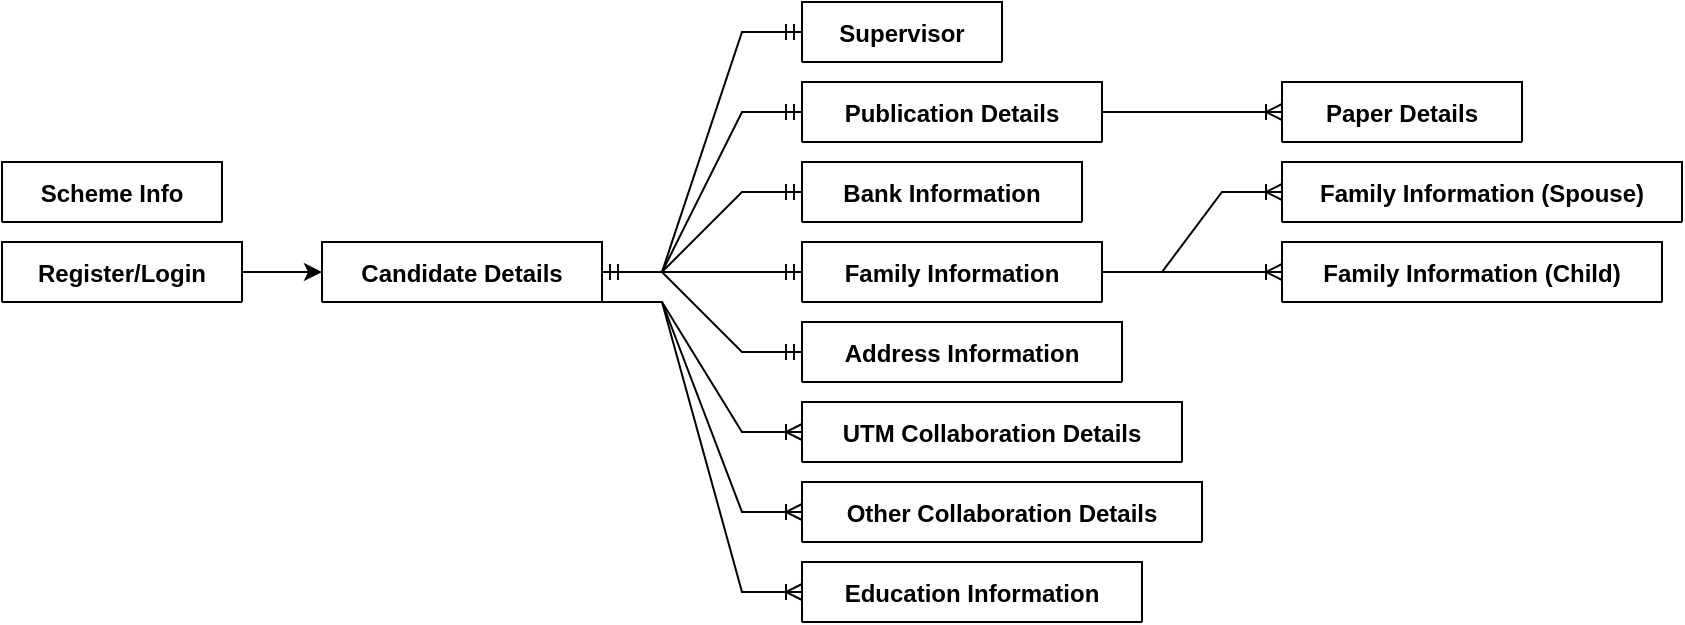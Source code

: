<mxfile version="20.2.6" type="github">
  <diagram id="R2lEEEUBdFMjLlhIrx00" name="Page-1">
    <mxGraphModel dx="1382" dy="795" grid="1" gridSize="10" guides="1" tooltips="1" connect="1" arrows="1" fold="1" page="1" pageScale="1" pageWidth="850" pageHeight="1100" math="0" shadow="0" extFonts="Permanent Marker^https://fonts.googleapis.com/css?family=Permanent+Marker">
      <root>
        <mxCell id="0" />
        <mxCell id="1" parent="0" />
        <mxCell id="C-vyLk0tnHw3VtMMgP7b-13" value="Candidate Details" style="shape=table;startSize=30;container=1;collapsible=1;childLayout=tableLayout;fixedRows=1;rowLines=0;fontStyle=1;align=center;resizeLast=1;" parent="1" vertex="1" collapsed="1">
          <mxGeometry x="165" y="160" width="140" height="30" as="geometry">
            <mxRectangle x="320" y="120" width="250" height="690" as="alternateBounds" />
          </mxGeometry>
        </mxCell>
        <mxCell id="C-vyLk0tnHw3VtMMgP7b-14" value="" style="shape=partialRectangle;collapsible=0;dropTarget=0;pointerEvents=0;fillColor=none;points=[[0,0.5],[1,0.5]];portConstraint=eastwest;top=0;left=0;right=0;bottom=1;" parent="C-vyLk0tnHw3VtMMgP7b-13" vertex="1">
          <mxGeometry y="30" width="250" height="30" as="geometry" />
        </mxCell>
        <mxCell id="C-vyLk0tnHw3VtMMgP7b-15" value="PK" style="shape=partialRectangle;overflow=hidden;connectable=0;fillColor=none;top=0;left=0;bottom=0;right=0;fontStyle=1;" parent="C-vyLk0tnHw3VtMMgP7b-14" vertex="1">
          <mxGeometry width="30" height="30" as="geometry">
            <mxRectangle width="30" height="30" as="alternateBounds" />
          </mxGeometry>
        </mxCell>
        <mxCell id="C-vyLk0tnHw3VtMMgP7b-16" value="id int NOT NULL " style="shape=partialRectangle;overflow=hidden;connectable=0;fillColor=none;top=0;left=0;bottom=0;right=0;align=left;spacingLeft=6;fontStyle=5;" parent="C-vyLk0tnHw3VtMMgP7b-14" vertex="1">
          <mxGeometry x="30" width="220" height="30" as="geometry">
            <mxRectangle width="220" height="30" as="alternateBounds" />
          </mxGeometry>
        </mxCell>
        <mxCell id="C-vyLk0tnHw3VtMMgP7b-17" value="" style="shape=partialRectangle;collapsible=0;dropTarget=0;pointerEvents=0;fillColor=none;points=[[0,0.5],[1,0.5]];portConstraint=eastwest;top=0;left=0;right=0;bottom=0;" parent="C-vyLk0tnHw3VtMMgP7b-13" vertex="1">
          <mxGeometry y="60" width="250" height="30" as="geometry" />
        </mxCell>
        <mxCell id="C-vyLk0tnHw3VtMMgP7b-18" value="FK1" style="shape=partialRectangle;overflow=hidden;connectable=0;fillColor=none;top=0;left=0;bottom=0;right=0;" parent="C-vyLk0tnHw3VtMMgP7b-17" vertex="1">
          <mxGeometry width="30" height="30" as="geometry">
            <mxRectangle width="30" height="30" as="alternateBounds" />
          </mxGeometry>
        </mxCell>
        <mxCell id="C-vyLk0tnHw3VtMMgP7b-19" value="register_id int(20) NOT NULL" style="shape=partialRectangle;overflow=hidden;connectable=0;fillColor=none;top=0;left=0;bottom=0;right=0;align=left;spacingLeft=6;" parent="C-vyLk0tnHw3VtMMgP7b-17" vertex="1">
          <mxGeometry x="30" width="220" height="30" as="geometry">
            <mxRectangle width="220" height="30" as="alternateBounds" />
          </mxGeometry>
        </mxCell>
        <mxCell id="C-vyLk0tnHw3VtMMgP7b-20" value="" style="shape=partialRectangle;collapsible=0;dropTarget=0;pointerEvents=0;fillColor=none;points=[[0,0.5],[1,0.5]];portConstraint=eastwest;top=0;left=0;right=0;bottom=0;" parent="C-vyLk0tnHw3VtMMgP7b-13" vertex="1">
          <mxGeometry y="90" width="250" height="590" as="geometry" />
        </mxCell>
        <mxCell id="C-vyLk0tnHw3VtMMgP7b-21" value="" style="shape=partialRectangle;overflow=hidden;connectable=0;fillColor=none;top=0;left=0;bottom=0;right=0;" parent="C-vyLk0tnHw3VtMMgP7b-20" vertex="1">
          <mxGeometry width="30" height="590" as="geometry">
            <mxRectangle width="30" height="590" as="alternateBounds" />
          </mxGeometry>
        </mxCell>
        <mxCell id="C-vyLk0tnHw3VtMMgP7b-22" value="fullname varchar(255) NOT NULL&#xa;&#xa;ic_number varchar(15) NOT NULL&#xa;&#xa;nationality char(50) NOT NULL&#xa;&#xa;marital char(10) NOT NULL&#xa;&#xa;birth_place varchar(50) NOT NULL&#xa;&#xa;birth_date date NOT NULL&#xa;&#xa;gender char(10) NOT NULL&#xa;&#xa;email_1 varchar(255) NOT NULL&#xa;&#xa;email_2 varchar(255) NOT NULL&#xa;&#xa;tel_office varchar(20) NULL&#xa;&#xa;tel_phone varchar(20) NOT NULL&#xa;&#xa;mail_addr char(255) NOT NULL&#xa;&#xa;coe_rg char(255) NOT NULL&#xa;&#xa;phd_field char(255) NOT NULL&#xa;&#xa;project_title char(255) NOT NULL&#xa;&#xa;visit_datestart date NULL&#xa;&#xa;visit_dateend date NULL&#xa;&#xa;hired_malaysia bit(1) NOT NULL&#xa;&#xa;hired_datestart date NULL&#xa;&#xa;hired_dateend date NULL&#xa;&#xa;last_employer char(255) NULL" style="shape=partialRectangle;overflow=hidden;connectable=0;fillColor=none;top=0;left=0;bottom=0;right=0;align=left;spacingLeft=6;" parent="C-vyLk0tnHw3VtMMgP7b-20" vertex="1">
          <mxGeometry x="30" width="220" height="590" as="geometry">
            <mxRectangle width="220" height="590" as="alternateBounds" />
          </mxGeometry>
        </mxCell>
        <mxCell id="C-vyLk0tnHw3VtMMgP7b-23" value="Register/Login" style="shape=table;startSize=30;container=1;collapsible=1;childLayout=tableLayout;fixedRows=1;rowLines=0;fontStyle=1;align=center;resizeLast=1;" parent="1" vertex="1" collapsed="1">
          <mxGeometry x="5" y="160" width="120" height="30" as="geometry">
            <mxRectangle x="40" y="120" width="250" height="170" as="alternateBounds" />
          </mxGeometry>
        </mxCell>
        <mxCell id="C-vyLk0tnHw3VtMMgP7b-24" value="" style="shape=partialRectangle;collapsible=0;dropTarget=0;pointerEvents=0;fillColor=none;points=[[0,0.5],[1,0.5]];portConstraint=eastwest;top=0;left=0;right=0;bottom=1;" parent="C-vyLk0tnHw3VtMMgP7b-23" vertex="1">
          <mxGeometry y="30" width="250" height="30" as="geometry" />
        </mxCell>
        <mxCell id="C-vyLk0tnHw3VtMMgP7b-25" value="PK" style="shape=partialRectangle;overflow=hidden;connectable=0;fillColor=none;top=0;left=0;bottom=0;right=0;fontStyle=1;" parent="C-vyLk0tnHw3VtMMgP7b-24" vertex="1">
          <mxGeometry width="30" height="30" as="geometry">
            <mxRectangle width="30" height="30" as="alternateBounds" />
          </mxGeometry>
        </mxCell>
        <mxCell id="C-vyLk0tnHw3VtMMgP7b-26" value="id int NOT NULL " style="shape=partialRectangle;overflow=hidden;connectable=0;fillColor=none;top=0;left=0;bottom=0;right=0;align=left;spacingLeft=6;fontStyle=5;" parent="C-vyLk0tnHw3VtMMgP7b-24" vertex="1">
          <mxGeometry x="30" width="220" height="30" as="geometry">
            <mxRectangle width="220" height="30" as="alternateBounds" />
          </mxGeometry>
        </mxCell>
        <mxCell id="C-vyLk0tnHw3VtMMgP7b-27" value="" style="shape=partialRectangle;collapsible=0;dropTarget=0;pointerEvents=0;fillColor=none;points=[[0,0.5],[1,0.5]];portConstraint=eastwest;top=0;left=0;right=0;bottom=0;" parent="C-vyLk0tnHw3VtMMgP7b-23" vertex="1">
          <mxGeometry y="60" width="250" height="100" as="geometry" />
        </mxCell>
        <mxCell id="C-vyLk0tnHw3VtMMgP7b-28" value="" style="shape=partialRectangle;overflow=hidden;connectable=0;fillColor=none;top=0;left=0;bottom=0;right=0;" parent="C-vyLk0tnHw3VtMMgP7b-27" vertex="1">
          <mxGeometry width="30" height="100" as="geometry">
            <mxRectangle width="30" height="100" as="alternateBounds" />
          </mxGeometry>
        </mxCell>
        <mxCell id="C-vyLk0tnHw3VtMMgP7b-29" value="username varchar(50) NOT NULL&#xa;&#xa;password varchar(255) NOT NULL&#xa;&#xa;svstaffno int(6) NOT NULL" style="shape=partialRectangle;overflow=hidden;connectable=0;fillColor=none;top=0;left=0;bottom=0;right=0;align=left;spacingLeft=6;" parent="C-vyLk0tnHw3VtMMgP7b-27" vertex="1">
          <mxGeometry x="30" width="220" height="100" as="geometry">
            <mxRectangle width="220" height="100" as="alternateBounds" />
          </mxGeometry>
        </mxCell>
        <mxCell id="Tg3tCqWO-wnEFZZeCLN1-35" style="edgeStyle=orthogonalEdgeStyle;rounded=0;orthogonalLoop=1;jettySize=auto;html=1;exitX=1;exitY=0.5;exitDx=0;exitDy=0;entryX=0;entryY=0.5;entryDx=0;entryDy=0;" parent="1" source="C-vyLk0tnHw3VtMMgP7b-24" target="C-vyLk0tnHw3VtMMgP7b-14" edge="1">
          <mxGeometry relative="1" as="geometry">
            <mxPoint x="145" y="205" as="targetPoint" />
          </mxGeometry>
        </mxCell>
        <mxCell id="Tg3tCqWO-wnEFZZeCLN1-54" value="UTM Collaboration Details" style="shape=table;startSize=30;container=1;collapsible=1;childLayout=tableLayout;fixedRows=1;rowLines=0;fontStyle=1;align=center;resizeLast=1;" parent="1" vertex="1" collapsed="1">
          <mxGeometry x="405" y="240" width="190" height="30" as="geometry">
            <mxRectangle x="640" y="120" width="250" height="180" as="alternateBounds" />
          </mxGeometry>
        </mxCell>
        <mxCell id="Tg3tCqWO-wnEFZZeCLN1-55" value="" style="shape=partialRectangle;collapsible=0;dropTarget=0;pointerEvents=0;fillColor=none;points=[[0,0.5],[1,0.5]];portConstraint=eastwest;top=0;left=0;right=0;bottom=1;" parent="Tg3tCqWO-wnEFZZeCLN1-54" vertex="1">
          <mxGeometry y="30" width="250" height="30" as="geometry" />
        </mxCell>
        <mxCell id="Tg3tCqWO-wnEFZZeCLN1-56" value="PK" style="shape=partialRectangle;overflow=hidden;connectable=0;fillColor=none;top=0;left=0;bottom=0;right=0;fontStyle=1;" parent="Tg3tCqWO-wnEFZZeCLN1-55" vertex="1">
          <mxGeometry width="30" height="30" as="geometry">
            <mxRectangle width="30" height="30" as="alternateBounds" />
          </mxGeometry>
        </mxCell>
        <mxCell id="Tg3tCqWO-wnEFZZeCLN1-57" value="utmcollab_info int NOT NULL " style="shape=partialRectangle;overflow=hidden;connectable=0;fillColor=none;top=0;left=0;bottom=0;right=0;align=left;spacingLeft=6;fontStyle=5;" parent="Tg3tCqWO-wnEFZZeCLN1-55" vertex="1">
          <mxGeometry x="30" width="220" height="30" as="geometry">
            <mxRectangle width="220" height="30" as="alternateBounds" />
          </mxGeometry>
        </mxCell>
        <mxCell id="Tg3tCqWO-wnEFZZeCLN1-58" value="" style="shape=partialRectangle;collapsible=0;dropTarget=0;pointerEvents=0;fillColor=none;points=[[0,0.5],[1,0.5]];portConstraint=eastwest;top=0;left=0;right=0;bottom=0;" parent="Tg3tCqWO-wnEFZZeCLN1-54" vertex="1">
          <mxGeometry y="60" width="250" height="30" as="geometry" />
        </mxCell>
        <mxCell id="Tg3tCqWO-wnEFZZeCLN1-59" value="FK1" style="shape=partialRectangle;overflow=hidden;connectable=0;fillColor=none;top=0;left=0;bottom=0;right=0;" parent="Tg3tCqWO-wnEFZZeCLN1-58" vertex="1">
          <mxGeometry width="30" height="30" as="geometry">
            <mxRectangle width="30" height="30" as="alternateBounds" />
          </mxGeometry>
        </mxCell>
        <mxCell id="Tg3tCqWO-wnEFZZeCLN1-60" value="register_id int(20) NOT NULL" style="shape=partialRectangle;overflow=hidden;connectable=0;fillColor=none;top=0;left=0;bottom=0;right=0;align=left;spacingLeft=6;" parent="Tg3tCqWO-wnEFZZeCLN1-58" vertex="1">
          <mxGeometry x="30" width="220" height="30" as="geometry">
            <mxRectangle width="220" height="30" as="alternateBounds" />
          </mxGeometry>
        </mxCell>
        <mxCell id="Tg3tCqWO-wnEFZZeCLN1-61" value="" style="shape=partialRectangle;collapsible=0;dropTarget=0;pointerEvents=0;fillColor=none;points=[[0,0.5],[1,0.5]];portConstraint=eastwest;top=0;left=0;right=0;bottom=0;" parent="Tg3tCqWO-wnEFZZeCLN1-54" vertex="1">
          <mxGeometry y="90" width="250" height="80" as="geometry" />
        </mxCell>
        <mxCell id="Tg3tCqWO-wnEFZZeCLN1-62" value="" style="shape=partialRectangle;overflow=hidden;connectable=0;fillColor=none;top=0;left=0;bottom=0;right=0;" parent="Tg3tCqWO-wnEFZZeCLN1-61" vertex="1">
          <mxGeometry width="30" height="80" as="geometry">
            <mxRectangle width="30" height="80" as="alternateBounds" />
          </mxGeometry>
        </mxCell>
        <mxCell id="Tg3tCqWO-wnEFZZeCLN1-63" value="utm_staffname varchar(255) NOT NULL&#xa;&#xa;collab_type varchar(50) NOT NULL&#xa;&#xa;collab_desc varchar(255) NULL" style="shape=partialRectangle;overflow=hidden;connectable=0;fillColor=none;top=0;left=0;bottom=0;right=0;align=left;spacingLeft=6;" parent="Tg3tCqWO-wnEFZZeCLN1-61" vertex="1">
          <mxGeometry x="30" width="220" height="80" as="geometry">
            <mxRectangle width="220" height="80" as="alternateBounds" />
          </mxGeometry>
        </mxCell>
        <mxCell id="Tg3tCqWO-wnEFZZeCLN1-66" value="Other Collaboration Details" style="shape=table;startSize=30;container=1;collapsible=1;childLayout=tableLayout;fixedRows=1;rowLines=0;fontStyle=1;align=center;resizeLast=1;" parent="1" vertex="1" collapsed="1">
          <mxGeometry x="405" y="280" width="200" height="30" as="geometry">
            <mxRectangle x="730" y="380" width="250" height="150" as="alternateBounds" />
          </mxGeometry>
        </mxCell>
        <mxCell id="Tg3tCqWO-wnEFZZeCLN1-67" value="" style="shape=partialRectangle;collapsible=0;dropTarget=0;pointerEvents=0;fillColor=none;points=[[0,0.5],[1,0.5]];portConstraint=eastwest;top=0;left=0;right=0;bottom=1;" parent="Tg3tCqWO-wnEFZZeCLN1-66" vertex="1">
          <mxGeometry y="30" width="250" height="30" as="geometry" />
        </mxCell>
        <mxCell id="Tg3tCqWO-wnEFZZeCLN1-68" value="PK" style="shape=partialRectangle;overflow=hidden;connectable=0;fillColor=none;top=0;left=0;bottom=0;right=0;fontStyle=1;" parent="Tg3tCqWO-wnEFZZeCLN1-67" vertex="1">
          <mxGeometry width="30" height="30" as="geometry">
            <mxRectangle width="30" height="30" as="alternateBounds" />
          </mxGeometry>
        </mxCell>
        <mxCell id="Tg3tCqWO-wnEFZZeCLN1-69" value="collab_info int NOT NULL " style="shape=partialRectangle;overflow=hidden;connectable=0;fillColor=none;top=0;left=0;bottom=0;right=0;align=left;spacingLeft=6;fontStyle=5;" parent="Tg3tCqWO-wnEFZZeCLN1-67" vertex="1">
          <mxGeometry x="30" width="220" height="30" as="geometry">
            <mxRectangle width="220" height="30" as="alternateBounds" />
          </mxGeometry>
        </mxCell>
        <mxCell id="Tg3tCqWO-wnEFZZeCLN1-70" value="" style="shape=partialRectangle;collapsible=0;dropTarget=0;pointerEvents=0;fillColor=none;points=[[0,0.5],[1,0.5]];portConstraint=eastwest;top=0;left=0;right=0;bottom=0;" parent="Tg3tCqWO-wnEFZZeCLN1-66" vertex="1">
          <mxGeometry y="60" width="250" height="30" as="geometry" />
        </mxCell>
        <mxCell id="Tg3tCqWO-wnEFZZeCLN1-71" value="FK1" style="shape=partialRectangle;overflow=hidden;connectable=0;fillColor=none;top=0;left=0;bottom=0;right=0;" parent="Tg3tCqWO-wnEFZZeCLN1-70" vertex="1">
          <mxGeometry width="30" height="30" as="geometry">
            <mxRectangle width="30" height="30" as="alternateBounds" />
          </mxGeometry>
        </mxCell>
        <mxCell id="Tg3tCqWO-wnEFZZeCLN1-72" value="register_id int(20) NOT NULL" style="shape=partialRectangle;overflow=hidden;connectable=0;fillColor=none;top=0;left=0;bottom=0;right=0;align=left;spacingLeft=6;" parent="Tg3tCqWO-wnEFZZeCLN1-70" vertex="1">
          <mxGeometry x="30" width="220" height="30" as="geometry">
            <mxRectangle width="220" height="30" as="alternateBounds" />
          </mxGeometry>
        </mxCell>
        <mxCell id="Tg3tCqWO-wnEFZZeCLN1-73" value="" style="shape=partialRectangle;collapsible=0;dropTarget=0;pointerEvents=0;fillColor=none;points=[[0,0.5],[1,0.5]];portConstraint=eastwest;top=0;left=0;right=0;bottom=0;" parent="Tg3tCqWO-wnEFZZeCLN1-66" vertex="1">
          <mxGeometry y="90" width="250" height="50" as="geometry" />
        </mxCell>
        <mxCell id="Tg3tCqWO-wnEFZZeCLN1-74" value="" style="shape=partialRectangle;overflow=hidden;connectable=0;fillColor=none;top=0;left=0;bottom=0;right=0;" parent="Tg3tCqWO-wnEFZZeCLN1-73" vertex="1">
          <mxGeometry width="30" height="50" as="geometry">
            <mxRectangle width="30" height="50" as="alternateBounds" />
          </mxGeometry>
        </mxCell>
        <mxCell id="Tg3tCqWO-wnEFZZeCLN1-75" value="collab_type char(50) NOT NULL&#xa;&#xa;agency_name char(50) NOT NULL" style="shape=partialRectangle;overflow=hidden;connectable=0;fillColor=none;top=0;left=0;bottom=0;right=0;align=left;spacingLeft=6;" parent="Tg3tCqWO-wnEFZZeCLN1-73" vertex="1">
          <mxGeometry x="30" width="220" height="50" as="geometry">
            <mxRectangle width="220" height="50" as="alternateBounds" />
          </mxGeometry>
        </mxCell>
        <mxCell id="Tg3tCqWO-wnEFZZeCLN1-78" value="Supervisor" style="shape=table;startSize=30;container=1;collapsible=1;childLayout=tableLayout;fixedRows=1;rowLines=0;fontStyle=1;align=center;resizeLast=1;" parent="1" vertex="1" collapsed="1">
          <mxGeometry x="405" y="40" width="100" height="30" as="geometry">
            <mxRectangle x="640" y="520" width="250" height="320" as="alternateBounds" />
          </mxGeometry>
        </mxCell>
        <mxCell id="Tg3tCqWO-wnEFZZeCLN1-79" value="" style="shape=partialRectangle;collapsible=0;dropTarget=0;pointerEvents=0;fillColor=none;points=[[0,0.5],[1,0.5]];portConstraint=eastwest;top=0;left=0;right=0;bottom=1;" parent="Tg3tCqWO-wnEFZZeCLN1-78" vertex="1">
          <mxGeometry y="30" width="250" height="30" as="geometry" />
        </mxCell>
        <mxCell id="Tg3tCqWO-wnEFZZeCLN1-80" value="PK" style="shape=partialRectangle;overflow=hidden;connectable=0;fillColor=none;top=0;left=0;bottom=0;right=0;fontStyle=1;" parent="Tg3tCqWO-wnEFZZeCLN1-79" vertex="1">
          <mxGeometry width="30" height="30" as="geometry">
            <mxRectangle width="30" height="30" as="alternateBounds" />
          </mxGeometry>
        </mxCell>
        <mxCell id="Tg3tCqWO-wnEFZZeCLN1-81" value="sv_id int NOT NULL " style="shape=partialRectangle;overflow=hidden;connectable=0;fillColor=none;top=0;left=0;bottom=0;right=0;align=left;spacingLeft=6;fontStyle=5;" parent="Tg3tCqWO-wnEFZZeCLN1-79" vertex="1">
          <mxGeometry x="30" width="220" height="30" as="geometry">
            <mxRectangle width="220" height="30" as="alternateBounds" />
          </mxGeometry>
        </mxCell>
        <mxCell id="Tg3tCqWO-wnEFZZeCLN1-82" value="" style="shape=partialRectangle;collapsible=0;dropTarget=0;pointerEvents=0;fillColor=none;points=[[0,0.5],[1,0.5]];portConstraint=eastwest;top=0;left=0;right=0;bottom=0;" parent="Tg3tCqWO-wnEFZZeCLN1-78" vertex="1">
          <mxGeometry y="60" width="250" height="30" as="geometry" />
        </mxCell>
        <mxCell id="Tg3tCqWO-wnEFZZeCLN1-83" value="FK1" style="shape=partialRectangle;overflow=hidden;connectable=0;fillColor=none;top=0;left=0;bottom=0;right=0;" parent="Tg3tCqWO-wnEFZZeCLN1-82" vertex="1">
          <mxGeometry width="30" height="30" as="geometry">
            <mxRectangle width="30" height="30" as="alternateBounds" />
          </mxGeometry>
        </mxCell>
        <mxCell id="Tg3tCqWO-wnEFZZeCLN1-84" value="register_id int(20) NOT NULL" style="shape=partialRectangle;overflow=hidden;connectable=0;fillColor=none;top=0;left=0;bottom=0;right=0;align=left;spacingLeft=6;" parent="Tg3tCqWO-wnEFZZeCLN1-82" vertex="1">
          <mxGeometry x="30" width="220" height="30" as="geometry">
            <mxRectangle width="220" height="30" as="alternateBounds" />
          </mxGeometry>
        </mxCell>
        <mxCell id="Tg3tCqWO-wnEFZZeCLN1-85" value="" style="shape=partialRectangle;collapsible=0;dropTarget=0;pointerEvents=0;fillColor=none;points=[[0,0.5],[1,0.5]];portConstraint=eastwest;top=0;left=0;right=0;bottom=0;" parent="Tg3tCqWO-wnEFZZeCLN1-78" vertex="1">
          <mxGeometry y="90" width="250" height="220" as="geometry" />
        </mxCell>
        <mxCell id="Tg3tCqWO-wnEFZZeCLN1-86" value="" style="shape=partialRectangle;overflow=hidden;connectable=0;fillColor=none;top=0;left=0;bottom=0;right=0;" parent="Tg3tCqWO-wnEFZZeCLN1-85" vertex="1">
          <mxGeometry width="30" height="220" as="geometry">
            <mxRectangle width="30" height="220" as="alternateBounds" />
          </mxGeometry>
        </mxCell>
        <mxCell id="Tg3tCqWO-wnEFZZeCLN1-87" value="svstaffno int(6) NOT NULL&#xa;&#xa;sv_name varchar(255) NOT NULL&#xa;&#xa;sv_position varchar(255) NOT NULL&#xa;&#xa;sv_contact int(15) NOT NULL&#xa;&#xa;sv_email varchar(255) NOT NULL&#xa;&#xa;faculty varchar(255) NULL&#xa;&#xa;sv_coe varchar(255) NULL&#xa;&#xa;sv_rg varchar(255) NULL" style="shape=partialRectangle;overflow=hidden;connectable=0;fillColor=none;top=0;left=0;bottom=0;right=0;align=left;spacingLeft=6;" parent="Tg3tCqWO-wnEFZZeCLN1-85" vertex="1">
          <mxGeometry x="30" width="220" height="220" as="geometry">
            <mxRectangle width="220" height="220" as="alternateBounds" />
          </mxGeometry>
        </mxCell>
        <mxCell id="Tg3tCqWO-wnEFZZeCLN1-118" value="Education Information" style="shape=table;startSize=30;container=1;collapsible=1;childLayout=tableLayout;fixedRows=1;rowLines=0;fontStyle=1;align=center;resizeLast=1;" parent="1" vertex="1" collapsed="1">
          <mxGeometry x="405" y="320" width="170" height="30" as="geometry">
            <mxRectangle x="560" y="280" width="250" height="370" as="alternateBounds" />
          </mxGeometry>
        </mxCell>
        <mxCell id="Tg3tCqWO-wnEFZZeCLN1-119" value="" style="shape=partialRectangle;collapsible=0;dropTarget=0;pointerEvents=0;fillColor=none;points=[[0,0.5],[1,0.5]];portConstraint=eastwest;top=0;left=0;right=0;bottom=1;" parent="Tg3tCqWO-wnEFZZeCLN1-118" vertex="1">
          <mxGeometry y="30" width="250" height="30" as="geometry" />
        </mxCell>
        <mxCell id="Tg3tCqWO-wnEFZZeCLN1-120" value="PK" style="shape=partialRectangle;overflow=hidden;connectable=0;fillColor=none;top=0;left=0;bottom=0;right=0;fontStyle=1;" parent="Tg3tCqWO-wnEFZZeCLN1-119" vertex="1">
          <mxGeometry width="30" height="30" as="geometry">
            <mxRectangle width="30" height="30" as="alternateBounds" />
          </mxGeometry>
        </mxCell>
        <mxCell id="Tg3tCqWO-wnEFZZeCLN1-121" value="education_id NOT NULL " style="shape=partialRectangle;overflow=hidden;connectable=0;fillColor=none;top=0;left=0;bottom=0;right=0;align=left;spacingLeft=6;fontStyle=5;" parent="Tg3tCqWO-wnEFZZeCLN1-119" vertex="1">
          <mxGeometry x="30" width="220" height="30" as="geometry">
            <mxRectangle width="220" height="30" as="alternateBounds" />
          </mxGeometry>
        </mxCell>
        <mxCell id="Tg3tCqWO-wnEFZZeCLN1-122" value="" style="shape=partialRectangle;collapsible=0;dropTarget=0;pointerEvents=0;fillColor=none;points=[[0,0.5],[1,0.5]];portConstraint=eastwest;top=0;left=0;right=0;bottom=0;" parent="Tg3tCqWO-wnEFZZeCLN1-118" vertex="1">
          <mxGeometry y="60" width="250" height="30" as="geometry" />
        </mxCell>
        <mxCell id="Tg3tCqWO-wnEFZZeCLN1-123" value="FK1" style="shape=partialRectangle;overflow=hidden;connectable=0;fillColor=none;top=0;left=0;bottom=0;right=0;" parent="Tg3tCqWO-wnEFZZeCLN1-122" vertex="1">
          <mxGeometry width="30" height="30" as="geometry">
            <mxRectangle width="30" height="30" as="alternateBounds" />
          </mxGeometry>
        </mxCell>
        <mxCell id="Tg3tCqWO-wnEFZZeCLN1-124" value="register_id int(20) NOT NULL" style="shape=partialRectangle;overflow=hidden;connectable=0;fillColor=none;top=0;left=0;bottom=0;right=0;align=left;spacingLeft=6;" parent="Tg3tCqWO-wnEFZZeCLN1-122" vertex="1">
          <mxGeometry x="30" width="220" height="30" as="geometry">
            <mxRectangle width="220" height="30" as="alternateBounds" />
          </mxGeometry>
        </mxCell>
        <mxCell id="Tg3tCqWO-wnEFZZeCLN1-125" value="" style="shape=partialRectangle;collapsible=0;dropTarget=0;pointerEvents=0;fillColor=none;points=[[0,0.5],[1,0.5]];portConstraint=eastwest;top=0;left=0;right=0;bottom=0;" parent="Tg3tCqWO-wnEFZZeCLN1-118" vertex="1">
          <mxGeometry y="90" width="250" height="270" as="geometry" />
        </mxCell>
        <mxCell id="Tg3tCqWO-wnEFZZeCLN1-126" value="" style="shape=partialRectangle;overflow=hidden;connectable=0;fillColor=none;top=0;left=0;bottom=0;right=0;" parent="Tg3tCqWO-wnEFZZeCLN1-125" vertex="1">
          <mxGeometry width="30" height="270" as="geometry">
            <mxRectangle width="30" height="270" as="alternateBounds" />
          </mxGeometry>
        </mxCell>
        <mxCell id="Tg3tCqWO-wnEFZZeCLN1-127" value="institute_name varchar(50) NOT NULL&#xa;&#xa;edu_lvl varchar(50) NOT NULL&#xa;&#xa;specialize varchar(50) NOT NULL&#xa;&#xa;cgpa float(4) NOT NULL&#xa;&#xa;grade char(2) NOT NULL&#xa;&#xa;conferm_date date NOT NULL&#xa;&#xa;study_start date NOT NULL&#xa;&#xa;study_end date NOT NULL&#xa;&#xa;major varchar(255) NOT NULL&#xa;&#xa;minor varchar(255) NOT NULL" style="shape=partialRectangle;overflow=hidden;connectable=0;fillColor=none;top=0;left=0;bottom=0;right=0;align=left;spacingLeft=6;" parent="Tg3tCqWO-wnEFZZeCLN1-125" vertex="1">
          <mxGeometry x="30" width="220" height="270" as="geometry">
            <mxRectangle width="220" height="270" as="alternateBounds" />
          </mxGeometry>
        </mxCell>
        <mxCell id="Tg3tCqWO-wnEFZZeCLN1-129" value="Address Information" style="shape=table;startSize=30;container=1;collapsible=1;childLayout=tableLayout;fixedRows=1;rowLines=0;fontStyle=1;align=center;resizeLast=1;" parent="1" vertex="1" collapsed="1">
          <mxGeometry x="405" y="200" width="160" height="30" as="geometry">
            <mxRectangle x="1320" y="320" width="270" height="670" as="alternateBounds" />
          </mxGeometry>
        </mxCell>
        <mxCell id="Tg3tCqWO-wnEFZZeCLN1-130" value="" style="shape=partialRectangle;collapsible=0;dropTarget=0;pointerEvents=0;fillColor=none;points=[[0,0.5],[1,0.5]];portConstraint=eastwest;top=0;left=0;right=0;bottom=1;" parent="Tg3tCqWO-wnEFZZeCLN1-129" vertex="1">
          <mxGeometry y="30" width="270" height="30" as="geometry" />
        </mxCell>
        <mxCell id="Tg3tCqWO-wnEFZZeCLN1-131" value="PK" style="shape=partialRectangle;overflow=hidden;connectable=0;fillColor=none;top=0;left=0;bottom=0;right=0;fontStyle=1;" parent="Tg3tCqWO-wnEFZZeCLN1-130" vertex="1">
          <mxGeometry width="30" height="30" as="geometry">
            <mxRectangle width="30" height="30" as="alternateBounds" />
          </mxGeometry>
        </mxCell>
        <mxCell id="Tg3tCqWO-wnEFZZeCLN1-132" value="addr_info char NOT NULL " style="shape=partialRectangle;overflow=hidden;connectable=0;fillColor=none;top=0;left=0;bottom=0;right=0;align=left;spacingLeft=6;fontStyle=5;" parent="Tg3tCqWO-wnEFZZeCLN1-130" vertex="1">
          <mxGeometry x="30" width="240" height="30" as="geometry">
            <mxRectangle width="240" height="30" as="alternateBounds" />
          </mxGeometry>
        </mxCell>
        <mxCell id="Tg3tCqWO-wnEFZZeCLN1-133" value="" style="shape=partialRectangle;collapsible=0;dropTarget=0;pointerEvents=0;fillColor=none;points=[[0,0.5],[1,0.5]];portConstraint=eastwest;top=0;left=0;right=0;bottom=0;" parent="Tg3tCqWO-wnEFZZeCLN1-129" vertex="1">
          <mxGeometry y="60" width="270" height="30" as="geometry" />
        </mxCell>
        <mxCell id="Tg3tCqWO-wnEFZZeCLN1-134" value="FK1" style="shape=partialRectangle;overflow=hidden;connectable=0;fillColor=none;top=0;left=0;bottom=0;right=0;" parent="Tg3tCqWO-wnEFZZeCLN1-133" vertex="1">
          <mxGeometry width="30" height="30" as="geometry">
            <mxRectangle width="30" height="30" as="alternateBounds" />
          </mxGeometry>
        </mxCell>
        <mxCell id="Tg3tCqWO-wnEFZZeCLN1-135" value="register_id int(20) NOT NULL" style="shape=partialRectangle;overflow=hidden;connectable=0;fillColor=none;top=0;left=0;bottom=0;right=0;align=left;spacingLeft=6;" parent="Tg3tCqWO-wnEFZZeCLN1-133" vertex="1">
          <mxGeometry x="30" width="240" height="30" as="geometry">
            <mxRectangle width="240" height="30" as="alternateBounds" />
          </mxGeometry>
        </mxCell>
        <mxCell id="Tg3tCqWO-wnEFZZeCLN1-136" value="" style="shape=partialRectangle;collapsible=0;dropTarget=0;pointerEvents=0;fillColor=none;points=[[0,0.5],[1,0.5]];portConstraint=eastwest;top=0;left=0;right=0;bottom=0;" parent="Tg3tCqWO-wnEFZZeCLN1-129" vertex="1">
          <mxGeometry y="90" width="270" height="570" as="geometry" />
        </mxCell>
        <mxCell id="Tg3tCqWO-wnEFZZeCLN1-137" value="" style="shape=partialRectangle;overflow=hidden;connectable=0;fillColor=none;top=0;left=0;bottom=0;right=0;" parent="Tg3tCqWO-wnEFZZeCLN1-136" vertex="1">
          <mxGeometry width="30" height="570" as="geometry">
            <mxRectangle width="30" height="570" as="alternateBounds" />
          </mxGeometry>
        </mxCell>
        <mxCell id="Tg3tCqWO-wnEFZZeCLN1-138" value="cp_addr varchar(255) NOT NULL&#xa;&#xa;cp_addr_district varchar(20) NOT NULL&#xa;&#xa;cp_addr_state varchar(50) NOT NULL&#xa;&#xa;cp_addr_postcode int(6) NOT NULL&#xa;&#xa;cp_addr_tel int(20) NULL&#xa;&#xa;p_addr_phone int(20) NOT NULL&#xa;&#xa;p_addr varchar(255) NOT NULL&#xa;&#xa;p_addr_district varchar(20) NOT NULL&#xa;&#xa;p_addr_state varchar(50) NOT NULL&#xa;&#xa;p_addr_postcode int(6) NOT NULL&#xa;&#xa;p_addr_tel int(20) NULL&#xa;&#xa;p_addr_phone int(20) NOT NULL&#xa;&#xa;emer_name varchar(50) NOT NULL&#xa;&#xa;emer_addr varchar(255) NOT NULL&#xa;&#xa;emer_addr_district varchar(50) NOT NULL&#xa;&#xa;emer_addr_state varchar(50) NOT NULL&#xa;&#xa;emer_addr_postcode int(6) NOT NULL&#xa;&#xa;emer_addr_tel int(20) NULL&#xa;&#xa;emer_addr_phone int(20) NOT NULL&#xa;&#xa;emer_relationship varchar(50) NOT NULL" style="shape=partialRectangle;overflow=hidden;connectable=0;fillColor=none;top=0;left=0;bottom=0;right=0;align=left;spacingLeft=6;" parent="Tg3tCqWO-wnEFZZeCLN1-136" vertex="1">
          <mxGeometry x="30" width="240" height="570" as="geometry">
            <mxRectangle width="240" height="570" as="alternateBounds" />
          </mxGeometry>
        </mxCell>
        <mxCell id="Tg3tCqWO-wnEFZZeCLN1-140" value="Family Information" style="shape=table;startSize=30;container=1;collapsible=1;childLayout=tableLayout;fixedRows=1;rowLines=0;fontStyle=1;align=center;resizeLast=1;" parent="1" vertex="1" collapsed="1">
          <mxGeometry x="405" y="160" width="150" height="30" as="geometry">
            <mxRectangle x="1320" y="120" width="260" height="160" as="alternateBounds" />
          </mxGeometry>
        </mxCell>
        <mxCell id="Tg3tCqWO-wnEFZZeCLN1-141" value="" style="shape=partialRectangle;collapsible=0;dropTarget=0;pointerEvents=0;fillColor=none;points=[[0,0.5],[1,0.5]];portConstraint=eastwest;top=0;left=0;right=0;bottom=1;" parent="Tg3tCqWO-wnEFZZeCLN1-140" vertex="1">
          <mxGeometry y="30" width="260" height="30" as="geometry" />
        </mxCell>
        <mxCell id="Tg3tCqWO-wnEFZZeCLN1-142" value="PK" style="shape=partialRectangle;overflow=hidden;connectable=0;fillColor=none;top=0;left=0;bottom=0;right=0;fontStyle=1;" parent="Tg3tCqWO-wnEFZZeCLN1-141" vertex="1">
          <mxGeometry width="30" height="30" as="geometry">
            <mxRectangle width="30" height="30" as="alternateBounds" />
          </mxGeometry>
        </mxCell>
        <mxCell id="Tg3tCqWO-wnEFZZeCLN1-143" value="family_id NULL" style="shape=partialRectangle;overflow=hidden;connectable=0;fillColor=none;top=0;left=0;bottom=0;right=0;align=left;spacingLeft=6;fontStyle=5;" parent="Tg3tCqWO-wnEFZZeCLN1-141" vertex="1">
          <mxGeometry x="30" width="230" height="30" as="geometry">
            <mxRectangle width="230" height="30" as="alternateBounds" />
          </mxGeometry>
        </mxCell>
        <mxCell id="Tg3tCqWO-wnEFZZeCLN1-144" value="" style="shape=partialRectangle;collapsible=0;dropTarget=0;pointerEvents=0;fillColor=none;points=[[0,0.5],[1,0.5]];portConstraint=eastwest;top=0;left=0;right=0;bottom=0;" parent="Tg3tCqWO-wnEFZZeCLN1-140" vertex="1">
          <mxGeometry y="60" width="260" height="30" as="geometry" />
        </mxCell>
        <mxCell id="Tg3tCqWO-wnEFZZeCLN1-145" value="FK1" style="shape=partialRectangle;overflow=hidden;connectable=0;fillColor=none;top=0;left=0;bottom=0;right=0;" parent="Tg3tCqWO-wnEFZZeCLN1-144" vertex="1">
          <mxGeometry width="30" height="30" as="geometry">
            <mxRectangle width="30" height="30" as="alternateBounds" />
          </mxGeometry>
        </mxCell>
        <mxCell id="Tg3tCqWO-wnEFZZeCLN1-146" value="register_id int(20) NOT NULL" style="shape=partialRectangle;overflow=hidden;connectable=0;fillColor=none;top=0;left=0;bottom=0;right=0;align=left;spacingLeft=6;" parent="Tg3tCqWO-wnEFZZeCLN1-144" vertex="1">
          <mxGeometry x="30" width="230" height="30" as="geometry">
            <mxRectangle width="230" height="30" as="alternateBounds" />
          </mxGeometry>
        </mxCell>
        <mxCell id="Tg3tCqWO-wnEFZZeCLN1-147" value="" style="shape=partialRectangle;collapsible=0;dropTarget=0;pointerEvents=0;fillColor=none;points=[[0,0.5],[1,0.5]];portConstraint=eastwest;top=0;left=0;right=0;bottom=0;" parent="Tg3tCqWO-wnEFZZeCLN1-140" vertex="1">
          <mxGeometry y="90" width="260" height="60" as="geometry" />
        </mxCell>
        <mxCell id="Tg3tCqWO-wnEFZZeCLN1-148" value="" style="shape=partialRectangle;overflow=hidden;connectable=0;fillColor=none;top=0;left=0;bottom=0;right=0;" parent="Tg3tCqWO-wnEFZZeCLN1-147" vertex="1">
          <mxGeometry width="30" height="60" as="geometry">
            <mxRectangle width="30" height="60" as="alternateBounds" />
          </mxGeometry>
        </mxCell>
        <mxCell id="Tg3tCqWO-wnEFZZeCLN1-149" value="staffno int(6) NOT NULL&#xa;&#xa;fullname varchar(255) NOT NULL" style="shape=partialRectangle;overflow=hidden;connectable=0;fillColor=none;top=0;left=0;bottom=0;right=0;align=left;spacingLeft=6;" parent="Tg3tCqWO-wnEFZZeCLN1-147" vertex="1">
          <mxGeometry x="30" width="230" height="60" as="geometry">
            <mxRectangle width="230" height="60" as="alternateBounds" />
          </mxGeometry>
        </mxCell>
        <mxCell id="7m5NMQ4qwO3rlpRu4f6F-7" value="Bank Information" style="shape=table;startSize=30;container=1;collapsible=1;childLayout=tableLayout;fixedRows=1;rowLines=0;fontStyle=1;align=center;resizeLast=1;" parent="1" vertex="1" collapsed="1">
          <mxGeometry x="405" y="120" width="140" height="30" as="geometry">
            <mxRectangle x="1000" y="520" width="270" height="410" as="alternateBounds" />
          </mxGeometry>
        </mxCell>
        <mxCell id="7m5NMQ4qwO3rlpRu4f6F-8" value="" style="shape=partialRectangle;collapsible=0;dropTarget=0;pointerEvents=0;fillColor=none;points=[[0,0.5],[1,0.5]];portConstraint=eastwest;top=0;left=0;right=0;bottom=1;" parent="7m5NMQ4qwO3rlpRu4f6F-7" vertex="1">
          <mxGeometry y="30" width="270" height="30" as="geometry" />
        </mxCell>
        <mxCell id="7m5NMQ4qwO3rlpRu4f6F-9" value="PK" style="shape=partialRectangle;overflow=hidden;connectable=0;fillColor=none;top=0;left=0;bottom=0;right=0;fontStyle=1;" parent="7m5NMQ4qwO3rlpRu4f6F-8" vertex="1">
          <mxGeometry width="30" height="30" as="geometry">
            <mxRectangle width="30" height="30" as="alternateBounds" />
          </mxGeometry>
        </mxCell>
        <mxCell id="7m5NMQ4qwO3rlpRu4f6F-10" value="bank_id NOT NULL " style="shape=partialRectangle;overflow=hidden;connectable=0;fillColor=none;top=0;left=0;bottom=0;right=0;align=left;spacingLeft=6;fontStyle=5;" parent="7m5NMQ4qwO3rlpRu4f6F-8" vertex="1">
          <mxGeometry x="30" width="240" height="30" as="geometry">
            <mxRectangle width="240" height="30" as="alternateBounds" />
          </mxGeometry>
        </mxCell>
        <mxCell id="7m5NMQ4qwO3rlpRu4f6F-11" value="" style="shape=partialRectangle;collapsible=0;dropTarget=0;pointerEvents=0;fillColor=none;points=[[0,0.5],[1,0.5]];portConstraint=eastwest;top=0;left=0;right=0;bottom=0;" parent="7m5NMQ4qwO3rlpRu4f6F-7" vertex="1">
          <mxGeometry y="60" width="270" height="30" as="geometry" />
        </mxCell>
        <mxCell id="7m5NMQ4qwO3rlpRu4f6F-12" value="FK1" style="shape=partialRectangle;overflow=hidden;connectable=0;fillColor=none;top=0;left=0;bottom=0;right=0;" parent="7m5NMQ4qwO3rlpRu4f6F-11" vertex="1">
          <mxGeometry width="30" height="30" as="geometry">
            <mxRectangle width="30" height="30" as="alternateBounds" />
          </mxGeometry>
        </mxCell>
        <mxCell id="7m5NMQ4qwO3rlpRu4f6F-13" value="register_id int(20) NOT NULL" style="shape=partialRectangle;overflow=hidden;connectable=0;fillColor=none;top=0;left=0;bottom=0;right=0;align=left;spacingLeft=6;" parent="7m5NMQ4qwO3rlpRu4f6F-11" vertex="1">
          <mxGeometry x="30" width="240" height="30" as="geometry">
            <mxRectangle width="240" height="30" as="alternateBounds" />
          </mxGeometry>
        </mxCell>
        <mxCell id="7m5NMQ4qwO3rlpRu4f6F-14" value="" style="shape=partialRectangle;collapsible=0;dropTarget=0;pointerEvents=0;fillColor=none;points=[[0,0.5],[1,0.5]];portConstraint=eastwest;top=0;left=0;right=0;bottom=0;" parent="7m5NMQ4qwO3rlpRu4f6F-7" vertex="1">
          <mxGeometry y="90" width="270" height="310" as="geometry" />
        </mxCell>
        <mxCell id="7m5NMQ4qwO3rlpRu4f6F-15" value="" style="shape=partialRectangle;overflow=hidden;connectable=0;fillColor=none;top=0;left=0;bottom=0;right=0;" parent="7m5NMQ4qwO3rlpRu4f6F-14" vertex="1">
          <mxGeometry width="30" height="310" as="geometry">
            <mxRectangle width="30" height="310" as="alternateBounds" />
          </mxGeometry>
        </mxCell>
        <mxCell id="7m5NMQ4qwO3rlpRu4f6F-16" value="tax_number int(12) NOT NULL&#xa;&#xa;bank_name char(50) NOT NULL&#xa;&#xa;swift_code char(50) NOT NULL&#xa;&#xa;bank_addr char(255) NOT NULL&#xa;&#xa;branch_code(10) NULL&#xa;&#xa;branch_location(255) NULL&#xa;&#xa;account_no int(30) NOT NULL&#xa;&#xa;iban varchar(50) NOT NULL&#xa;&#xa;acc_holder_name varchar(30) NOT NULL&#xa;&#xa;address varchar(255) NOT NULL&#xa;&#xa;phone_no int(20) NOT NULL" style="shape=partialRectangle;overflow=hidden;connectable=0;fillColor=none;top=0;left=0;bottom=0;right=0;align=left;spacingLeft=6;" parent="7m5NMQ4qwO3rlpRu4f6F-14" vertex="1">
          <mxGeometry x="30" width="240" height="310" as="geometry">
            <mxRectangle width="240" height="310" as="alternateBounds" />
          </mxGeometry>
        </mxCell>
        <mxCell id="7m5NMQ4qwO3rlpRu4f6F-18" value="Family Information (Spouse)" style="shape=table;startSize=30;container=1;collapsible=1;childLayout=tableLayout;fixedRows=1;rowLines=0;fontStyle=1;align=center;resizeLast=1;" parent="1" vertex="1" collapsed="1">
          <mxGeometry x="645" y="120" width="200" height="30" as="geometry">
            <mxRectangle x="1660" y="70" width="270" height="830" as="alternateBounds" />
          </mxGeometry>
        </mxCell>
        <mxCell id="7m5NMQ4qwO3rlpRu4f6F-19" value="" style="shape=partialRectangle;collapsible=0;dropTarget=0;pointerEvents=0;fillColor=none;points=[[0,0.5],[1,0.5]];portConstraint=eastwest;top=0;left=0;right=0;bottom=1;" parent="7m5NMQ4qwO3rlpRu4f6F-18" vertex="1">
          <mxGeometry y="30" width="270" height="30" as="geometry" />
        </mxCell>
        <mxCell id="7m5NMQ4qwO3rlpRu4f6F-20" value="PK" style="shape=partialRectangle;overflow=hidden;connectable=0;fillColor=none;top=0;left=0;bottom=0;right=0;fontStyle=1;" parent="7m5NMQ4qwO3rlpRu4f6F-19" vertex="1">
          <mxGeometry width="30" height="30" as="geometry">
            <mxRectangle width="30" height="30" as="alternateBounds" />
          </mxGeometry>
        </mxCell>
        <mxCell id="7m5NMQ4qwO3rlpRu4f6F-21" value="spouse_id NOT NULL " style="shape=partialRectangle;overflow=hidden;connectable=0;fillColor=none;top=0;left=0;bottom=0;right=0;align=left;spacingLeft=6;fontStyle=5;" parent="7m5NMQ4qwO3rlpRu4f6F-19" vertex="1">
          <mxGeometry x="30" width="240" height="30" as="geometry">
            <mxRectangle width="240" height="30" as="alternateBounds" />
          </mxGeometry>
        </mxCell>
        <mxCell id="7m5NMQ4qwO3rlpRu4f6F-22" value="" style="shape=partialRectangle;collapsible=0;dropTarget=0;pointerEvents=0;fillColor=none;points=[[0,0.5],[1,0.5]];portConstraint=eastwest;top=0;left=0;right=0;bottom=0;" parent="7m5NMQ4qwO3rlpRu4f6F-18" vertex="1">
          <mxGeometry y="60" width="270" height="30" as="geometry" />
        </mxCell>
        <mxCell id="7m5NMQ4qwO3rlpRu4f6F-23" value="FK1" style="shape=partialRectangle;overflow=hidden;connectable=0;fillColor=none;top=0;left=0;bottom=0;right=0;" parent="7m5NMQ4qwO3rlpRu4f6F-22" vertex="1">
          <mxGeometry width="30" height="30" as="geometry">
            <mxRectangle width="30" height="30" as="alternateBounds" />
          </mxGeometry>
        </mxCell>
        <mxCell id="7m5NMQ4qwO3rlpRu4f6F-24" value="family_id int(20) NOT NULL" style="shape=partialRectangle;overflow=hidden;connectable=0;fillColor=none;top=0;left=0;bottom=0;right=0;align=left;spacingLeft=6;" parent="7m5NMQ4qwO3rlpRu4f6F-22" vertex="1">
          <mxGeometry x="30" width="240" height="30" as="geometry">
            <mxRectangle width="240" height="30" as="alternateBounds" />
          </mxGeometry>
        </mxCell>
        <mxCell id="7m5NMQ4qwO3rlpRu4f6F-25" value="" style="shape=partialRectangle;collapsible=0;dropTarget=0;pointerEvents=0;fillColor=none;points=[[0,0.5],[1,0.5]];portConstraint=eastwest;top=0;left=0;right=0;bottom=0;" parent="7m5NMQ4qwO3rlpRu4f6F-18" vertex="1">
          <mxGeometry y="90" width="270" height="730" as="geometry" />
        </mxCell>
        <mxCell id="7m5NMQ4qwO3rlpRu4f6F-26" value="" style="shape=partialRectangle;overflow=hidden;connectable=0;fillColor=none;top=0;left=0;bottom=0;right=0;" parent="7m5NMQ4qwO3rlpRu4f6F-25" vertex="1">
          <mxGeometry width="30" height="730" as="geometry">
            <mxRectangle width="30" height="730" as="alternateBounds" />
          </mxGeometry>
        </mxCell>
        <mxCell id="7m5NMQ4qwO3rlpRu4f6F-27" value="spouse_name varchar(50) NOT NULL&#xa;&#xa;spouse_ic varchar(2) NOT NULL&#xa;&#xa;marital_status varchar(50) NOT NULL&#xa;&#xa;marriage_certno int(10) NOT NULL&#xa;&#xa;marriage_date date NOT NULL&#xa;&#xa;spouse_race varchar(50) NOT NULL&#xa;&#xa;spouse_nationality varchar(50) NOT NULL&#xa;&#xa;spouse_religion varchar(50) NOT NULL&#xa;&#xa;spouse_gender varchar(50) NOT NULL&#xa;&#xa;spouse_birth_date date NOT NULL&#xa;&#xa;spouse_birth_place varchar(255) NOT NULL&#xa;&#xa;spouse_disability bit(2) NOT NULL&#xa;&#xa;spouse_disability_desc varchar(255) NULL&#xa;&#xa;spouse_contact int(20) NOT NULL&#xa;&#xa;spouse_employer_stat varchar(255) NULL&#xa;&#xa;spouse_occupation varchar(50) NULL&#xa;&#xa;spouse_employer_name varchar(50) NULL&#xa;&#xa;spouse_emp_addr varchar(255) NULL&#xa;&#xa;spouse_emp_postcode int(6) NULL&#xa;&#xa;spouse_emp_state varchar(20) NULL&#xa;&#xa;spouse_emp_region varchar(20) NULL&#xa;&#xa;spouse_emp_city varchar(20) NULL&#xa;&#xa;spouse_emp_fix_no int(20) NULL&#xa;&#xa;spouse_emp_phone int(20) NULL&#xa;&#xa;spouse_startdate date NULL&#xa;&#xa;spouse_incometaxno varchar(20) NULL" style="shape=partialRectangle;overflow=hidden;connectable=0;fillColor=none;top=0;left=0;bottom=0;right=0;align=left;spacingLeft=6;" parent="7m5NMQ4qwO3rlpRu4f6F-25" vertex="1">
          <mxGeometry x="30" width="240" height="730" as="geometry">
            <mxRectangle width="240" height="730" as="alternateBounds" />
          </mxGeometry>
        </mxCell>
        <mxCell id="7m5NMQ4qwO3rlpRu4f6F-42" value="Family Information (Child)" style="shape=table;startSize=30;container=1;collapsible=1;childLayout=tableLayout;fixedRows=1;rowLines=0;fontStyle=1;align=center;resizeLast=1;" parent="1" vertex="1" collapsed="1">
          <mxGeometry x="645" y="160" width="190" height="30" as="geometry">
            <mxRectangle x="1660" y="920" width="270" height="460" as="alternateBounds" />
          </mxGeometry>
        </mxCell>
        <mxCell id="7m5NMQ4qwO3rlpRu4f6F-43" value="" style="shape=partialRectangle;collapsible=0;dropTarget=0;pointerEvents=0;fillColor=none;points=[[0,0.5],[1,0.5]];portConstraint=eastwest;top=0;left=0;right=0;bottom=1;" parent="7m5NMQ4qwO3rlpRu4f6F-42" vertex="1">
          <mxGeometry y="30" width="270" height="30" as="geometry" />
        </mxCell>
        <mxCell id="7m5NMQ4qwO3rlpRu4f6F-44" value="PK" style="shape=partialRectangle;overflow=hidden;connectable=0;fillColor=none;top=0;left=0;bottom=0;right=0;fontStyle=1;" parent="7m5NMQ4qwO3rlpRu4f6F-43" vertex="1">
          <mxGeometry width="30" height="30" as="geometry">
            <mxRectangle width="30" height="30" as="alternateBounds" />
          </mxGeometry>
        </mxCell>
        <mxCell id="7m5NMQ4qwO3rlpRu4f6F-45" value="child_id NOT NULL " style="shape=partialRectangle;overflow=hidden;connectable=0;fillColor=none;top=0;left=0;bottom=0;right=0;align=left;spacingLeft=6;fontStyle=5;" parent="7m5NMQ4qwO3rlpRu4f6F-43" vertex="1">
          <mxGeometry x="30" width="240" height="30" as="geometry">
            <mxRectangle width="240" height="30" as="alternateBounds" />
          </mxGeometry>
        </mxCell>
        <mxCell id="7m5NMQ4qwO3rlpRu4f6F-46" value="" style="shape=partialRectangle;collapsible=0;dropTarget=0;pointerEvents=0;fillColor=none;points=[[0,0.5],[1,0.5]];portConstraint=eastwest;top=0;left=0;right=0;bottom=0;" parent="7m5NMQ4qwO3rlpRu4f6F-42" vertex="1">
          <mxGeometry y="60" width="270" height="30" as="geometry" />
        </mxCell>
        <mxCell id="7m5NMQ4qwO3rlpRu4f6F-47" value="FK1" style="shape=partialRectangle;overflow=hidden;connectable=0;fillColor=none;top=0;left=0;bottom=0;right=0;" parent="7m5NMQ4qwO3rlpRu4f6F-46" vertex="1">
          <mxGeometry width="30" height="30" as="geometry">
            <mxRectangle width="30" height="30" as="alternateBounds" />
          </mxGeometry>
        </mxCell>
        <mxCell id="7m5NMQ4qwO3rlpRu4f6F-48" value="family_id int(20) NOT NULL" style="shape=partialRectangle;overflow=hidden;connectable=0;fillColor=none;top=0;left=0;bottom=0;right=0;align=left;spacingLeft=6;" parent="7m5NMQ4qwO3rlpRu4f6F-46" vertex="1">
          <mxGeometry x="30" width="240" height="30" as="geometry">
            <mxRectangle width="240" height="30" as="alternateBounds" />
          </mxGeometry>
        </mxCell>
        <mxCell id="7m5NMQ4qwO3rlpRu4f6F-49" value="" style="shape=partialRectangle;collapsible=0;dropTarget=0;pointerEvents=0;fillColor=none;points=[[0,0.5],[1,0.5]];portConstraint=eastwest;top=0;left=0;right=0;bottom=0;" parent="7m5NMQ4qwO3rlpRu4f6F-42" vertex="1">
          <mxGeometry y="90" width="270" height="360" as="geometry" />
        </mxCell>
        <mxCell id="7m5NMQ4qwO3rlpRu4f6F-50" value="" style="shape=partialRectangle;overflow=hidden;connectable=0;fillColor=none;top=0;left=0;bottom=0;right=0;" parent="7m5NMQ4qwO3rlpRu4f6F-49" vertex="1">
          <mxGeometry width="30" height="360" as="geometry">
            <mxRectangle width="30" height="360" as="alternateBounds" />
          </mxGeometry>
        </mxCell>
        <mxCell id="7m5NMQ4qwO3rlpRu4f6F-51" value="child_name char(50) NOT NULL&#xa;&#xa;child_birthcertno char(20) NOT NULL&#xa;&#xa;child_id_no char(50) NOT NULL&#xa;&#xa;child_marriage_status char(10) NOT NULL&#xa;&#xa;child_race char(50) NOT NULL&#xa;&#xa;child_nationality char(50) NOT NULL&#xa;&#xa;child_religion char(50) NOT NULL&#xa;&#xa;child_gender char(50) NOT NULL&#xa;&#xa;child_birth_date date NOT NULL&#xa;&#xa;child_birth_place char(250) NOT NULL&#xa;&#xa;child_disability bool(4) NOT NULL&#xa;&#xa;child_disability_desc char(255) NULL&#xa;&#xa;child_school_status char(5) NOT NULL" style="shape=partialRectangle;overflow=hidden;connectable=0;fillColor=none;top=0;left=0;bottom=0;right=0;align=left;spacingLeft=6;" parent="7m5NMQ4qwO3rlpRu4f6F-49" vertex="1">
          <mxGeometry x="30" width="240" height="360" as="geometry">
            <mxRectangle width="240" height="360" as="alternateBounds" />
          </mxGeometry>
        </mxCell>
        <mxCell id="7m5NMQ4qwO3rlpRu4f6F-67" value="Scheme Info" style="shape=table;startSize=30;container=1;collapsible=1;childLayout=tableLayout;fixedRows=1;rowLines=0;fontStyle=1;align=center;resizeLast=1;" parent="1" vertex="1" collapsed="1">
          <mxGeometry x="5" y="120" width="110" height="30" as="geometry">
            <mxRectangle x="40" y="320" width="250" height="160" as="alternateBounds" />
          </mxGeometry>
        </mxCell>
        <mxCell id="7m5NMQ4qwO3rlpRu4f6F-68" value="" style="shape=partialRectangle;collapsible=0;dropTarget=0;pointerEvents=0;fillColor=none;points=[[0,0.5],[1,0.5]];portConstraint=eastwest;top=0;left=0;right=0;bottom=1;" parent="7m5NMQ4qwO3rlpRu4f6F-67" vertex="1">
          <mxGeometry y="30" width="250" height="30" as="geometry" />
        </mxCell>
        <mxCell id="7m5NMQ4qwO3rlpRu4f6F-69" value="PK" style="shape=partialRectangle;overflow=hidden;connectable=0;fillColor=none;top=0;left=0;bottom=0;right=0;fontStyle=1;" parent="7m5NMQ4qwO3rlpRu4f6F-68" vertex="1">
          <mxGeometry width="30" height="30" as="geometry">
            <mxRectangle width="30" height="30" as="alternateBounds" />
          </mxGeometry>
        </mxCell>
        <mxCell id="7m5NMQ4qwO3rlpRu4f6F-70" value="scheme_id NOT NULL" style="shape=partialRectangle;overflow=hidden;connectable=0;fillColor=none;top=0;left=0;bottom=0;right=0;align=left;spacingLeft=6;fontStyle=5;" parent="7m5NMQ4qwO3rlpRu4f6F-68" vertex="1">
          <mxGeometry x="30" width="220" height="30" as="geometry">
            <mxRectangle width="220" height="30" as="alternateBounds" />
          </mxGeometry>
        </mxCell>
        <mxCell id="7m5NMQ4qwO3rlpRu4f6F-71" value="" style="shape=partialRectangle;collapsible=0;dropTarget=0;pointerEvents=0;fillColor=none;points=[[0,0.5],[1,0.5]];portConstraint=eastwest;top=0;left=0;right=0;bottom=0;" parent="7m5NMQ4qwO3rlpRu4f6F-67" vertex="1">
          <mxGeometry y="60" width="250" height="30" as="geometry" />
        </mxCell>
        <mxCell id="7m5NMQ4qwO3rlpRu4f6F-72" value="FK1" style="shape=partialRectangle;overflow=hidden;connectable=0;fillColor=none;top=0;left=0;bottom=0;right=0;" parent="7m5NMQ4qwO3rlpRu4f6F-71" vertex="1">
          <mxGeometry width="30" height="30" as="geometry">
            <mxRectangle width="30" height="30" as="alternateBounds" />
          </mxGeometry>
        </mxCell>
        <mxCell id="7m5NMQ4qwO3rlpRu4f6F-73" value="scheme_name char(50) NOT NULL" style="shape=partialRectangle;overflow=hidden;connectable=0;fillColor=none;top=0;left=0;bottom=0;right=0;align=left;spacingLeft=6;" parent="7m5NMQ4qwO3rlpRu4f6F-71" vertex="1">
          <mxGeometry x="30" width="220" height="30" as="geometry">
            <mxRectangle width="220" height="30" as="alternateBounds" />
          </mxGeometry>
        </mxCell>
        <mxCell id="7m5NMQ4qwO3rlpRu4f6F-74" value="" style="shape=partialRectangle;collapsible=0;dropTarget=0;pointerEvents=0;fillColor=none;points=[[0,0.5],[1,0.5]];portConstraint=eastwest;top=0;left=0;right=0;bottom=0;" parent="7m5NMQ4qwO3rlpRu4f6F-67" vertex="1">
          <mxGeometry y="90" width="250" height="60" as="geometry" />
        </mxCell>
        <mxCell id="7m5NMQ4qwO3rlpRu4f6F-75" value="" style="shape=partialRectangle;overflow=hidden;connectable=0;fillColor=none;top=0;left=0;bottom=0;right=0;" parent="7m5NMQ4qwO3rlpRu4f6F-74" vertex="1">
          <mxGeometry width="30" height="60" as="geometry">
            <mxRectangle width="30" height="60" as="alternateBounds" />
          </mxGeometry>
        </mxCell>
        <mxCell id="7m5NMQ4qwO3rlpRu4f6F-76" value="scheme_type char(20) NOT NULL&#xa;&#xa;scheme_duration char(50) NOT NULL" style="shape=partialRectangle;overflow=hidden;connectable=0;fillColor=none;top=0;left=0;bottom=0;right=0;align=left;spacingLeft=6;" parent="7m5NMQ4qwO3rlpRu4f6F-74" vertex="1">
          <mxGeometry x="30" width="220" height="60" as="geometry">
            <mxRectangle width="220" height="60" as="alternateBounds" />
          </mxGeometry>
        </mxCell>
        <mxCell id="7m5NMQ4qwO3rlpRu4f6F-77" value="Publication Details" style="shape=table;startSize=30;container=1;collapsible=1;childLayout=tableLayout;fixedRows=1;rowLines=0;fontStyle=1;align=center;resizeLast=1;" parent="1" vertex="1" collapsed="1">
          <mxGeometry x="405" y="80" width="150" height="30" as="geometry">
            <mxRectangle x="320" y="840" width="250" height="300" as="alternateBounds" />
          </mxGeometry>
        </mxCell>
        <mxCell id="7m5NMQ4qwO3rlpRu4f6F-78" value="" style="shape=partialRectangle;collapsible=0;dropTarget=0;pointerEvents=0;fillColor=none;points=[[0,0.5],[1,0.5]];portConstraint=eastwest;top=0;left=0;right=0;bottom=1;" parent="7m5NMQ4qwO3rlpRu4f6F-77" vertex="1">
          <mxGeometry y="30" width="250" height="30" as="geometry" />
        </mxCell>
        <mxCell id="7m5NMQ4qwO3rlpRu4f6F-79" value="PK" style="shape=partialRectangle;overflow=hidden;connectable=0;fillColor=none;top=0;left=0;bottom=0;right=0;fontStyle=1;" parent="7m5NMQ4qwO3rlpRu4f6F-78" vertex="1">
          <mxGeometry width="30" height="30" as="geometry">
            <mxRectangle width="30" height="30" as="alternateBounds" />
          </mxGeometry>
        </mxCell>
        <mxCell id="7m5NMQ4qwO3rlpRu4f6F-80" value="publication_id int NOT NULL " style="shape=partialRectangle;overflow=hidden;connectable=0;fillColor=none;top=0;left=0;bottom=0;right=0;align=left;spacingLeft=6;fontStyle=5;" parent="7m5NMQ4qwO3rlpRu4f6F-78" vertex="1">
          <mxGeometry x="30" width="220" height="30" as="geometry">
            <mxRectangle width="220" height="30" as="alternateBounds" />
          </mxGeometry>
        </mxCell>
        <mxCell id="7m5NMQ4qwO3rlpRu4f6F-81" value="" style="shape=partialRectangle;collapsible=0;dropTarget=0;pointerEvents=0;fillColor=none;points=[[0,0.5],[1,0.5]];portConstraint=eastwest;top=0;left=0;right=0;bottom=0;" parent="7m5NMQ4qwO3rlpRu4f6F-77" vertex="1">
          <mxGeometry y="60" width="250" height="30" as="geometry" />
        </mxCell>
        <mxCell id="7m5NMQ4qwO3rlpRu4f6F-82" value="FK1" style="shape=partialRectangle;overflow=hidden;connectable=0;fillColor=none;top=0;left=0;bottom=0;right=0;" parent="7m5NMQ4qwO3rlpRu4f6F-81" vertex="1">
          <mxGeometry width="30" height="30" as="geometry">
            <mxRectangle width="30" height="30" as="alternateBounds" />
          </mxGeometry>
        </mxCell>
        <mxCell id="7m5NMQ4qwO3rlpRu4f6F-83" value="register_id(20) NOT NULL" style="shape=partialRectangle;overflow=hidden;connectable=0;fillColor=none;top=0;left=0;bottom=0;right=0;align=left;spacingLeft=6;" parent="7m5NMQ4qwO3rlpRu4f6F-81" vertex="1">
          <mxGeometry x="30" width="220" height="30" as="geometry">
            <mxRectangle width="220" height="30" as="alternateBounds" />
          </mxGeometry>
        </mxCell>
        <mxCell id="7m5NMQ4qwO3rlpRu4f6F-84" value="" style="shape=partialRectangle;collapsible=0;dropTarget=0;pointerEvents=0;fillColor=none;points=[[0,0.5],[1,0.5]];portConstraint=eastwest;top=0;left=0;right=0;bottom=0;" parent="7m5NMQ4qwO3rlpRu4f6F-77" vertex="1">
          <mxGeometry y="90" width="250" height="200" as="geometry" />
        </mxCell>
        <mxCell id="7m5NMQ4qwO3rlpRu4f6F-85" value="" style="shape=partialRectangle;overflow=hidden;connectable=0;fillColor=none;top=0;left=0;bottom=0;right=0;" parent="7m5NMQ4qwO3rlpRu4f6F-84" vertex="1">
          <mxGeometry width="30" height="200" as="geometry">
            <mxRectangle width="30" height="200" as="alternateBounds" />
          </mxGeometry>
        </mxCell>
        <mxCell id="7m5NMQ4qwO3rlpRu4f6F-86" value="pub_id_isi char(50) NOT NULL&#xa;&#xa;pub_id_sco char(50) NOT NULL&#xa;&#xa;total_pub int(4) NOT NULL&#xa;&#xa;q12paper_pub int(3) NOT NULL&#xa;&#xa;q12paper_au_pub int(3) NOT NULL&#xa;&#xa;hindex_isi int(3) NOT NULL&#xa;&#xa;hindex_sco int(3) NOT NULL&#xa;" style="shape=partialRectangle;overflow=hidden;connectable=0;fillColor=none;top=0;left=0;bottom=0;right=0;align=left;spacingLeft=6;" parent="7m5NMQ4qwO3rlpRu4f6F-84" vertex="1">
          <mxGeometry x="30" width="220" height="200" as="geometry">
            <mxRectangle width="220" height="200" as="alternateBounds" />
          </mxGeometry>
        </mxCell>
        <mxCell id="CSfrUNltyaViqE1sJyTJ-6" value="" style="edgeStyle=entityRelationEdgeStyle;fontSize=12;html=1;endArrow=ERoneToMany;rounded=0;entryX=0;entryY=0.5;entryDx=0;entryDy=0;" edge="1" parent="1" source="7m5NMQ4qwO3rlpRu4f6F-77" target="ghmF97qPjCxjDa39pvIn-4">
          <mxGeometry width="100" height="100" relative="1" as="geometry">
            <mxPoint x="295" y="115" as="sourcePoint" />
            <mxPoint x="545" y="125" as="targetPoint" />
          </mxGeometry>
        </mxCell>
        <mxCell id="ghmF97qPjCxjDa39pvIn-4" value="Paper Details" style="shape=table;startSize=30;container=1;collapsible=1;childLayout=tableLayout;fixedRows=1;rowLines=0;fontStyle=1;align=center;resizeLast=1;" parent="1" vertex="1" collapsed="1">
          <mxGeometry x="645" y="80" width="120" height="30" as="geometry">
            <mxRectangle x="30" y="840" width="270" height="240" as="alternateBounds" />
          </mxGeometry>
        </mxCell>
        <mxCell id="ghmF97qPjCxjDa39pvIn-5" value="" style="shape=tableRow;horizontal=0;startSize=0;swimlaneHead=0;swimlaneBody=0;fillColor=none;collapsible=0;dropTarget=0;points=[[0,0.5],[1,0.5]];portConstraint=eastwest;top=0;left=0;right=0;bottom=1;" parent="ghmF97qPjCxjDa39pvIn-4" vertex="1">
          <mxGeometry y="30" width="270" height="30" as="geometry" />
        </mxCell>
        <mxCell id="ghmF97qPjCxjDa39pvIn-6" value="PK" style="shape=partialRectangle;connectable=0;fillColor=none;top=0;left=0;bottom=0;right=0;fontStyle=1;overflow=hidden;" parent="ghmF97qPjCxjDa39pvIn-5" vertex="1">
          <mxGeometry width="30" height="30" as="geometry">
            <mxRectangle width="30" height="30" as="alternateBounds" />
          </mxGeometry>
        </mxCell>
        <mxCell id="ghmF97qPjCxjDa39pvIn-7" value="paper_title varchar(255) NOT NULL" style="shape=partialRectangle;connectable=0;fillColor=none;top=0;left=0;bottom=0;right=0;align=left;spacingLeft=6;fontStyle=5;overflow=hidden;" parent="ghmF97qPjCxjDa39pvIn-5" vertex="1">
          <mxGeometry x="30" width="240" height="30" as="geometry">
            <mxRectangle width="240" height="30" as="alternateBounds" />
          </mxGeometry>
        </mxCell>
        <mxCell id="ghmF97qPjCxjDa39pvIn-8" value="" style="shape=tableRow;horizontal=0;startSize=0;swimlaneHead=0;swimlaneBody=0;fillColor=none;collapsible=0;dropTarget=0;points=[[0,0.5],[1,0.5]];portConstraint=eastwest;top=0;left=0;right=0;bottom=0;" parent="ghmF97qPjCxjDa39pvIn-4" vertex="1">
          <mxGeometry y="60" width="270" height="30" as="geometry" />
        </mxCell>
        <mxCell id="ghmF97qPjCxjDa39pvIn-9" value="FK1" style="shape=partialRectangle;connectable=0;fillColor=none;top=0;left=0;bottom=0;right=0;editable=1;overflow=hidden;" parent="ghmF97qPjCxjDa39pvIn-8" vertex="1">
          <mxGeometry width="30" height="30" as="geometry">
            <mxRectangle width="30" height="30" as="alternateBounds" />
          </mxGeometry>
        </mxCell>
        <mxCell id="ghmF97qPjCxjDa39pvIn-10" value="publication_id (20) NOT NULL" style="shape=partialRectangle;connectable=0;fillColor=none;top=0;left=0;bottom=0;right=0;align=left;spacingLeft=6;overflow=hidden;fontStyle=0" parent="ghmF97qPjCxjDa39pvIn-8" vertex="1">
          <mxGeometry x="30" width="240" height="30" as="geometry">
            <mxRectangle width="240" height="30" as="alternateBounds" />
          </mxGeometry>
        </mxCell>
        <mxCell id="ghmF97qPjCxjDa39pvIn-11" value="" style="shape=tableRow;horizontal=0;startSize=0;swimlaneHead=0;swimlaneBody=0;fillColor=none;collapsible=0;dropTarget=0;points=[[0,0.5],[1,0.5]];portConstraint=eastwest;top=0;left=0;right=0;bottom=0;" parent="ghmF97qPjCxjDa39pvIn-4" vertex="1">
          <mxGeometry y="90" width="270" height="140" as="geometry" />
        </mxCell>
        <mxCell id="ghmF97qPjCxjDa39pvIn-12" value="" style="shape=partialRectangle;connectable=0;fillColor=none;top=0;left=0;bottom=0;right=0;editable=1;overflow=hidden;" parent="ghmF97qPjCxjDa39pvIn-11" vertex="1">
          <mxGeometry width="30" height="140" as="geometry">
            <mxRectangle width="30" height="140" as="alternateBounds" />
          </mxGeometry>
        </mxCell>
        <mxCell id="ghmF97qPjCxjDa39pvIn-13" value="author_type varchar(20) NOT NULL&#xa;&#xa;quartile bit(1) NOT NULL&#xa;&#xa;journal_name varchar(50) NOT NULL&#xa;&#xa;publication_year bit(4) NOT NULL&#xa;&#xa;published_platform varchar(20) NOT NULL" style="shape=partialRectangle;connectable=0;fillColor=none;top=0;left=0;bottom=0;right=0;align=left;spacingLeft=6;overflow=hidden;" parent="ghmF97qPjCxjDa39pvIn-11" vertex="1">
          <mxGeometry x="30" width="240" height="140" as="geometry">
            <mxRectangle width="240" height="140" as="alternateBounds" />
          </mxGeometry>
        </mxCell>
        <mxCell id="CSfrUNltyaViqE1sJyTJ-8" value="" style="edgeStyle=entityRelationEdgeStyle;fontSize=12;html=1;endArrow=ERmandOne;startArrow=ERmandOne;rounded=0;exitX=1;exitY=0.5;exitDx=0;exitDy=0;entryX=0;entryY=0.5;entryDx=0;entryDy=0;" edge="1" parent="1" source="C-vyLk0tnHw3VtMMgP7b-13" target="Tg3tCqWO-wnEFZZeCLN1-129">
          <mxGeometry width="100" height="100" relative="1" as="geometry">
            <mxPoint x="465" y="480" as="sourcePoint" />
            <mxPoint x="425" y="150" as="targetPoint" />
          </mxGeometry>
        </mxCell>
        <mxCell id="CSfrUNltyaViqE1sJyTJ-11" value="" style="edgeStyle=entityRelationEdgeStyle;fontSize=12;html=1;endArrow=ERoneToMany;rounded=0;entryX=0;entryY=0.5;entryDx=0;entryDy=0;exitX=1;exitY=1;exitDx=0;exitDy=0;" edge="1" parent="1" source="C-vyLk0tnHw3VtMMgP7b-13" target="Tg3tCqWO-wnEFZZeCLN1-54">
          <mxGeometry width="100" height="100" relative="1" as="geometry">
            <mxPoint x="155" y="410" as="sourcePoint" />
            <mxPoint x="255" y="310" as="targetPoint" />
          </mxGeometry>
        </mxCell>
        <mxCell id="CSfrUNltyaViqE1sJyTJ-13" value="" style="edgeStyle=entityRelationEdgeStyle;fontSize=12;html=1;endArrow=ERoneToMany;rounded=0;entryX=0;entryY=0.5;entryDx=0;entryDy=0;exitX=1;exitY=1;exitDx=0;exitDy=0;" edge="1" parent="1" source="C-vyLk0tnHw3VtMMgP7b-13" target="Tg3tCqWO-wnEFZZeCLN1-66">
          <mxGeometry width="100" height="100" relative="1" as="geometry">
            <mxPoint x="185" y="390" as="sourcePoint" />
            <mxPoint x="285" y="290" as="targetPoint" />
          </mxGeometry>
        </mxCell>
        <mxCell id="CSfrUNltyaViqE1sJyTJ-14" value="" style="edgeStyle=entityRelationEdgeStyle;fontSize=12;html=1;endArrow=ERoneToMany;rounded=0;entryX=0;entryY=0.5;entryDx=0;entryDy=0;exitX=1;exitY=1;exitDx=0;exitDy=0;" edge="1" parent="1" source="C-vyLk0tnHw3VtMMgP7b-13" target="Tg3tCqWO-wnEFZZeCLN1-118">
          <mxGeometry width="100" height="100" relative="1" as="geometry">
            <mxPoint x="295" y="440" as="sourcePoint" />
            <mxPoint x="395" y="340" as="targetPoint" />
          </mxGeometry>
        </mxCell>
        <mxCell id="CSfrUNltyaViqE1sJyTJ-15" value="" style="edgeStyle=entityRelationEdgeStyle;fontSize=12;html=1;endArrow=ERmandOne;startArrow=ERmandOne;rounded=0;exitX=0;exitY=0.5;exitDx=0;exitDy=0;entryX=1;entryY=0.5;entryDx=0;entryDy=0;" edge="1" parent="1" source="Tg3tCqWO-wnEFZZeCLN1-140" target="C-vyLk0tnHw3VtMMgP7b-13">
          <mxGeometry width="100" height="100" relative="1" as="geometry">
            <mxPoint x="305" y="490" as="sourcePoint" />
            <mxPoint x="285" y="230" as="targetPoint" />
          </mxGeometry>
        </mxCell>
        <mxCell id="CSfrUNltyaViqE1sJyTJ-16" value="" style="edgeStyle=entityRelationEdgeStyle;fontSize=12;html=1;endArrow=ERmandOne;startArrow=ERmandOne;rounded=0;exitX=1;exitY=0.5;exitDx=0;exitDy=0;entryX=0;entryY=0.5;entryDx=0;entryDy=0;" edge="1" parent="1" source="C-vyLk0tnHw3VtMMgP7b-13" target="7m5NMQ4qwO3rlpRu4f6F-7">
          <mxGeometry width="100" height="100" relative="1" as="geometry">
            <mxPoint x="325" y="130" as="sourcePoint" />
            <mxPoint x="425" y="30" as="targetPoint" />
          </mxGeometry>
        </mxCell>
        <mxCell id="CSfrUNltyaViqE1sJyTJ-17" value="" style="edgeStyle=entityRelationEdgeStyle;fontSize=12;html=1;endArrow=ERoneToMany;rounded=0;entryX=0;entryY=0.5;entryDx=0;entryDy=0;" edge="1" parent="1" target="7m5NMQ4qwO3rlpRu4f6F-42">
          <mxGeometry width="100" height="100" relative="1" as="geometry">
            <mxPoint x="555" y="175" as="sourcePoint" />
            <mxPoint x="635" y="180" as="targetPoint" />
          </mxGeometry>
        </mxCell>
        <mxCell id="CSfrUNltyaViqE1sJyTJ-18" value="" style="edgeStyle=entityRelationEdgeStyle;fontSize=12;html=1;endArrow=ERoneToMany;rounded=0;exitX=1;exitY=0.5;exitDx=0;exitDy=0;entryX=0;entryY=0.5;entryDx=0;entryDy=0;" edge="1" parent="1" source="Tg3tCqWO-wnEFZZeCLN1-140" target="7m5NMQ4qwO3rlpRu4f6F-18">
          <mxGeometry width="100" height="100" relative="1" as="geometry">
            <mxPoint x="705" y="320" as="sourcePoint" />
            <mxPoint x="805" y="220" as="targetPoint" />
          </mxGeometry>
        </mxCell>
        <mxCell id="CSfrUNltyaViqE1sJyTJ-19" value="" style="edgeStyle=entityRelationEdgeStyle;fontSize=12;html=1;endArrow=ERmandOne;startArrow=ERmandOne;rounded=0;entryX=0;entryY=0.5;entryDx=0;entryDy=0;exitX=1;exitY=0.5;exitDx=0;exitDy=0;" edge="1" parent="1" source="C-vyLk0tnHw3VtMMgP7b-13" target="7m5NMQ4qwO3rlpRu4f6F-77">
          <mxGeometry width="100" height="100" relative="1" as="geometry">
            <mxPoint x="225" y="220" as="sourcePoint" />
            <mxPoint x="205" y="340" as="targetPoint" />
          </mxGeometry>
        </mxCell>
        <mxCell id="CSfrUNltyaViqE1sJyTJ-20" value="" style="edgeStyle=entityRelationEdgeStyle;fontSize=12;html=1;endArrow=ERmandOne;startArrow=ERmandOne;rounded=0;exitX=1;exitY=0.5;exitDx=0;exitDy=0;entryX=0;entryY=0.5;entryDx=0;entryDy=0;" edge="1" parent="1" source="C-vyLk0tnHw3VtMMgP7b-13" target="Tg3tCqWO-wnEFZZeCLN1-78">
          <mxGeometry width="100" height="100" relative="1" as="geometry">
            <mxPoint x="465" y="380" as="sourcePoint" />
            <mxPoint x="565" y="280" as="targetPoint" />
          </mxGeometry>
        </mxCell>
      </root>
    </mxGraphModel>
  </diagram>
</mxfile>
